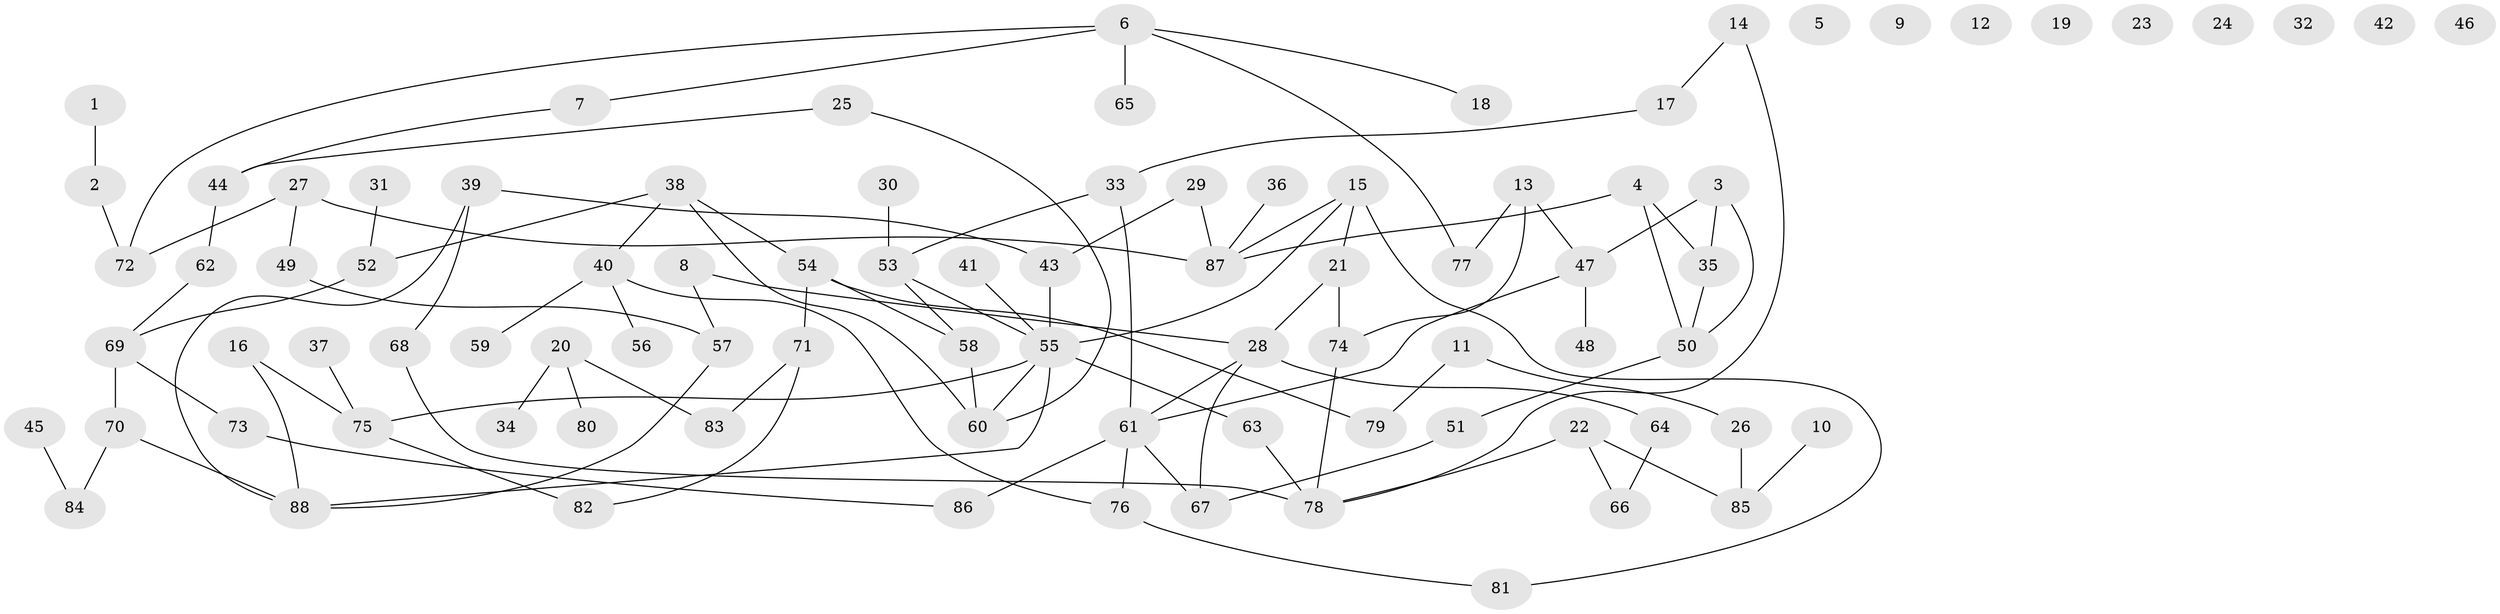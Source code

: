 // Generated by graph-tools (version 1.1) at 2025/00/03/09/25 03:00:49]
// undirected, 88 vertices, 105 edges
graph export_dot {
graph [start="1"]
  node [color=gray90,style=filled];
  1;
  2;
  3;
  4;
  5;
  6;
  7;
  8;
  9;
  10;
  11;
  12;
  13;
  14;
  15;
  16;
  17;
  18;
  19;
  20;
  21;
  22;
  23;
  24;
  25;
  26;
  27;
  28;
  29;
  30;
  31;
  32;
  33;
  34;
  35;
  36;
  37;
  38;
  39;
  40;
  41;
  42;
  43;
  44;
  45;
  46;
  47;
  48;
  49;
  50;
  51;
  52;
  53;
  54;
  55;
  56;
  57;
  58;
  59;
  60;
  61;
  62;
  63;
  64;
  65;
  66;
  67;
  68;
  69;
  70;
  71;
  72;
  73;
  74;
  75;
  76;
  77;
  78;
  79;
  80;
  81;
  82;
  83;
  84;
  85;
  86;
  87;
  88;
  1 -- 2;
  2 -- 72;
  3 -- 35;
  3 -- 47;
  3 -- 50;
  4 -- 35;
  4 -- 50;
  4 -- 87;
  6 -- 7;
  6 -- 18;
  6 -- 65;
  6 -- 72;
  6 -- 77;
  7 -- 44;
  8 -- 28;
  8 -- 57;
  10 -- 85;
  11 -- 26;
  11 -- 79;
  13 -- 47;
  13 -- 74;
  13 -- 77;
  14 -- 17;
  14 -- 78;
  15 -- 21;
  15 -- 55;
  15 -- 81;
  15 -- 87;
  16 -- 75;
  16 -- 88;
  17 -- 33;
  20 -- 34;
  20 -- 80;
  20 -- 83;
  21 -- 28;
  21 -- 74;
  22 -- 66;
  22 -- 78;
  22 -- 85;
  25 -- 44;
  25 -- 60;
  26 -- 85;
  27 -- 49;
  27 -- 72;
  27 -- 87;
  28 -- 61;
  28 -- 64;
  28 -- 67;
  29 -- 43;
  29 -- 87;
  30 -- 53;
  31 -- 52;
  33 -- 53;
  33 -- 61;
  35 -- 50;
  36 -- 87;
  37 -- 75;
  38 -- 40;
  38 -- 52;
  38 -- 54;
  38 -- 60;
  39 -- 43;
  39 -- 68;
  39 -- 88;
  40 -- 56;
  40 -- 59;
  40 -- 76;
  41 -- 55;
  43 -- 55;
  44 -- 62;
  45 -- 84;
  47 -- 48;
  47 -- 61;
  49 -- 57;
  50 -- 51;
  51 -- 67;
  52 -- 69;
  53 -- 55;
  53 -- 58;
  54 -- 58;
  54 -- 71;
  54 -- 79;
  55 -- 60;
  55 -- 63;
  55 -- 75;
  55 -- 88;
  57 -- 88;
  58 -- 60;
  61 -- 67;
  61 -- 76;
  61 -- 86;
  62 -- 69;
  63 -- 78;
  64 -- 66;
  68 -- 78;
  69 -- 70;
  69 -- 73;
  70 -- 84;
  70 -- 88;
  71 -- 82;
  71 -- 83;
  73 -- 86;
  74 -- 78;
  75 -- 82;
  76 -- 81;
}
